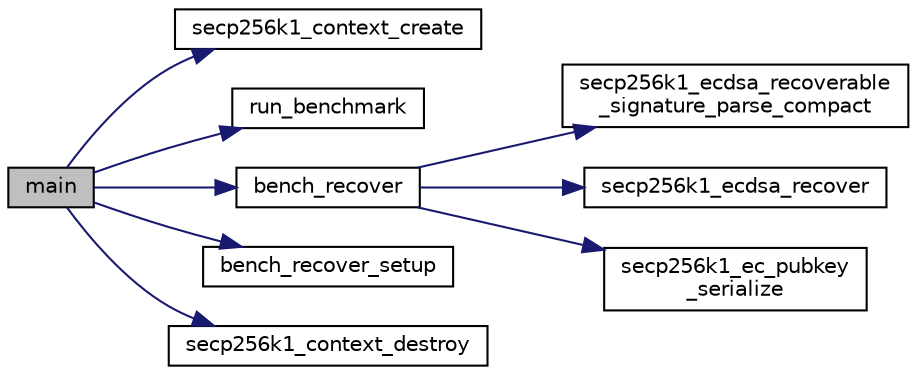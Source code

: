 digraph "main"
{
  edge [fontname="Helvetica",fontsize="10",labelfontname="Helvetica",labelfontsize="10"];
  node [fontname="Helvetica",fontsize="10",shape=record];
  rankdir="LR";
  Node9 [label="main",height=0.2,width=0.4,color="black", fillcolor="grey75", style="filled", fontcolor="black"];
  Node9 -> Node10 [color="midnightblue",fontsize="10",style="solid",fontname="Helvetica"];
  Node10 [label="secp256k1_context_create",height=0.2,width=0.4,color="black", fillcolor="white", style="filled",URL="$secp256k1_8h.html#a769d478f352afbb55200e33970533a3c",tooltip="Create a secp256k1 context object. "];
  Node9 -> Node11 [color="midnightblue",fontsize="10",style="solid",fontname="Helvetica"];
  Node11 [label="run_benchmark",height=0.2,width=0.4,color="black", fillcolor="white", style="filled",URL="$bench_8h.html#a62a3537c97d14006568dd6f8b2bc5472"];
  Node9 -> Node12 [color="midnightblue",fontsize="10",style="solid",fontname="Helvetica"];
  Node12 [label="bench_recover",height=0.2,width=0.4,color="black", fillcolor="white", style="filled",URL="$bench__recover_8c.html#a6bbc6888c36d93d55e5410b25121db10"];
  Node12 -> Node13 [color="midnightblue",fontsize="10",style="solid",fontname="Helvetica"];
  Node13 [label="secp256k1_ecdsa_recoverable\l_signature_parse_compact",height=0.2,width=0.4,color="black", fillcolor="white", style="filled",URL="$secp256k1__recovery_8h.html#a6699b45dc75be70f028ac7d8ffaba46e",tooltip="Parse a compact ECDSA signature (64 bytes + recovery id). "];
  Node12 -> Node14 [color="midnightblue",fontsize="10",style="solid",fontname="Helvetica"];
  Node14 [label="secp256k1_ecdsa_recover",height=0.2,width=0.4,color="black", fillcolor="white", style="filled",URL="$secp256k1__recovery_8h.html#a7e156c6f4be24b07f4a563210dcb1a2e",tooltip="Recover an ECDSA public key from a signature. "];
  Node12 -> Node15 [color="midnightblue",fontsize="10",style="solid",fontname="Helvetica"];
  Node15 [label="secp256k1_ec_pubkey\l_serialize",height=0.2,width=0.4,color="black", fillcolor="white", style="filled",URL="$secp256k1_8h.html#a34977bf00322e510e881160c421836d7",tooltip="Serialize a pubkey object into a serialized byte sequence. "];
  Node9 -> Node16 [color="midnightblue",fontsize="10",style="solid",fontname="Helvetica"];
  Node16 [label="bench_recover_setup",height=0.2,width=0.4,color="black", fillcolor="white", style="filled",URL="$bench__recover_8c.html#a15af8ec3a7685ac66f3d2b1addc91099"];
  Node9 -> Node17 [color="midnightblue",fontsize="10",style="solid",fontname="Helvetica"];
  Node17 [label="secp256k1_context_destroy",height=0.2,width=0.4,color="black", fillcolor="white", style="filled",URL="$secp256k1_8h.html#af8569fb9aa73c0acf46afce4df662950",tooltip="Destroy a secp256k1 context object. "];
}
